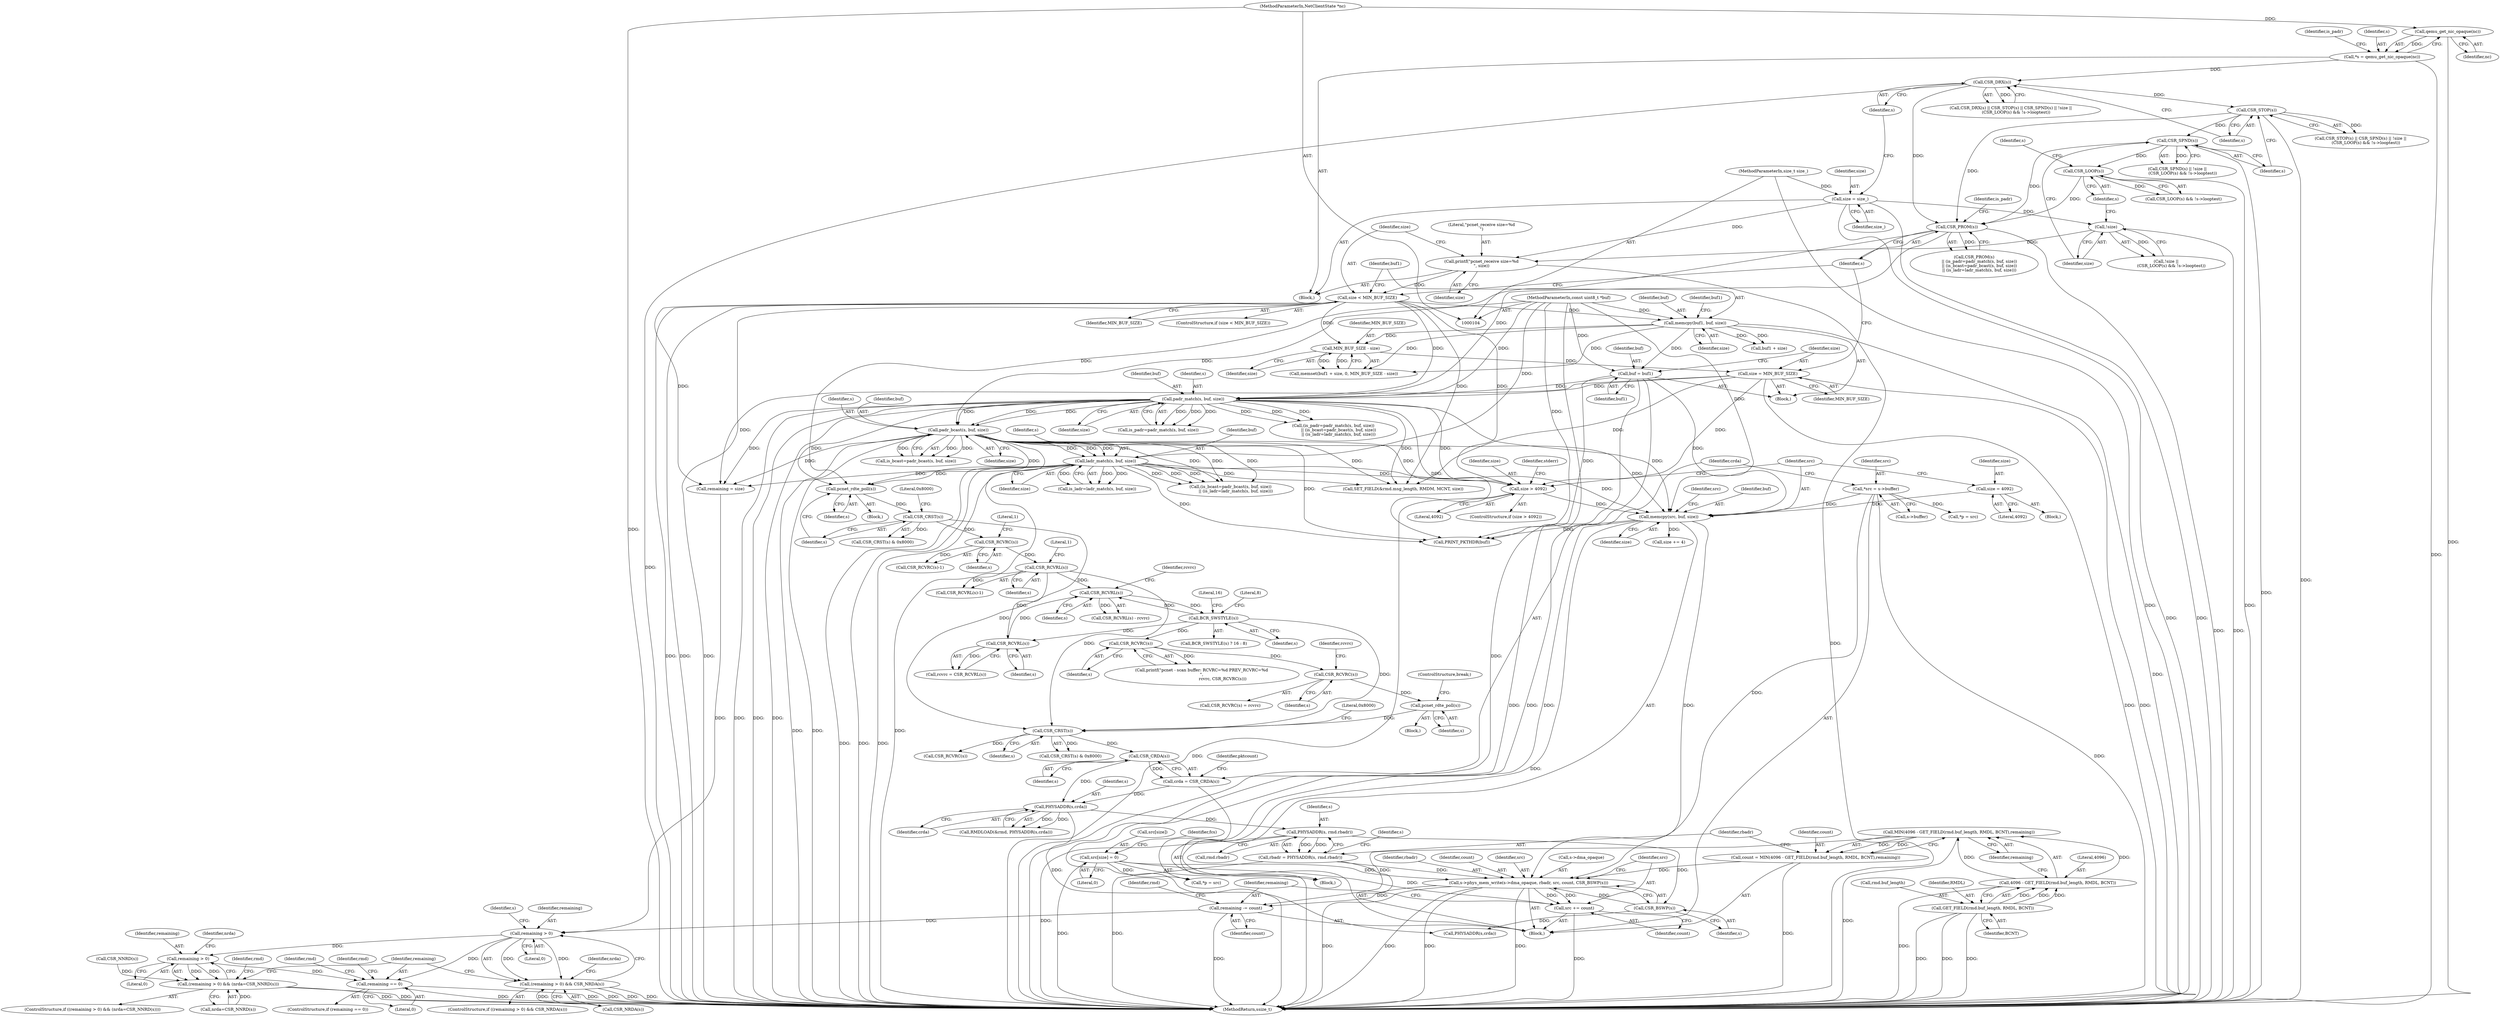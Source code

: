 digraph "0_qemu_8b98a2f07175d46c3f7217639bd5e03f2ec56343@API" {
"1000461" [label="(Call,s->phys_mem_write(s->dma_opaque, rbadr, src, count, CSR_BSWP(s)))"];
"1000454" [label="(Call,rbadr = PHYSADDR(s, rmd.rbadr))"];
"1000456" [label="(Call,PHYSADDR(s, rmd.rbadr))"];
"1000429" [label="(Call,PHYSADDR(s,crda))"];
"1000330" [label="(Call,CSR_CRDA(s))"];
"1000301" [label="(Call,CSR_CRST(s))"];
"1000238" [label="(Call,CSR_RCVRL(s))"];
"1000229" [label="(Call,CSR_RCVRC(s))"];
"1000217" [label="(Call,CSR_CRST(s))"];
"1000211" [label="(Call,pcnet_rdte_poll(s))"];
"1000188" [label="(Call,CSR_PROM(s))"];
"1000141" [label="(Call,CSR_STOP(s))"];
"1000138" [label="(Call,CSR_DRX(s))"];
"1000110" [label="(Call,*s = qemu_get_nic_opaque(nc))"];
"1000112" [label="(Call,qemu_get_nic_opaque(nc))"];
"1000105" [label="(MethodParameterIn,NetClientState *nc)"];
"1000150" [label="(Call,CSR_LOOP(s))"];
"1000144" [label="(Call,CSR_SPND(s))"];
"1000206" [label="(Call,ladr_match(s, buf, size))"];
"1000200" [label="(Call,padr_bcast(s, buf, size))"];
"1000193" [label="(Call,padr_match(s, buf, size))"];
"1000180" [label="(Call,buf = buf1)"];
"1000168" [label="(Call,memcpy(buf1, buf, size))"];
"1000106" [label="(MethodParameterIn,const uint8_t *buf)"];
"1000164" [label="(Call,size < MIN_BUF_SIZE)"];
"1000160" [label="(Call,printf(\"pcnet_receive size=%d\n\", size))"];
"1000133" [label="(Call,size = size_)"];
"1000107" [label="(MethodParameterIn,size_t size_)"];
"1000147" [label="(Call,!size)"];
"1000183" [label="(Call,size = MIN_BUF_SIZE)"];
"1000177" [label="(Call,MIN_BUF_SIZE - size)"];
"1000295" [label="(Call,pcnet_rdte_poll(s))"];
"1000292" [label="(Call,CSR_RCVRC(s))"];
"1000289" [label="(Call,CSR_RCVRC(s))"];
"1000270" [label="(Call,BCR_SWSTYLE(s))"];
"1000266" [label="(Call,CSR_RCVRL(s))"];
"1000256" [label="(Call,CSR_RCVRL(s))"];
"1000328" [label="(Call,crda = CSR_CRDA(s))"];
"1000358" [label="(Call,src[size] = 0)"];
"1000354" [label="(Call,memcpy(src, buf, size))"];
"1000322" [label="(Call,*src = s->buffer)"];
"1000351" [label="(Call,size = 4092)"];
"1000344" [label="(Call,size > 4092)"];
"1000441" [label="(Call,count = MIN(4096 - GET_FIELD(rmd.buf_length, RMDL, BCNT),remaining))"];
"1000443" [label="(Call,MIN(4096 - GET_FIELD(rmd.buf_length, RMDL, BCNT),remaining))"];
"1000444" [label="(Call,4096 - GET_FIELD(rmd.buf_length, RMDL, BCNT))"];
"1000446" [label="(Call,GET_FIELD(rmd.buf_length, RMDL, BCNT))"];
"1000468" [label="(Call,CSR_BSWP(s))"];
"1000470" [label="(Call,src += count)"];
"1000473" [label="(Call,remaining -= count)"];
"1000500" [label="(Call,remaining > 0)"];
"1000499" [label="(Call,(remaining > 0) && CSR_NRDA(s))"];
"1000537" [label="(Call,remaining > 0)"];
"1000536" [label="(Call,(remaining > 0) && (nrda=CSR_NNRD(s)))"];
"1000565" [label="(Call,remaining == 0)"];
"1000204" [label="(Call,is_ladr=ladr_match(s, buf, size))"];
"1000133" [label="(Call,size = size_)"];
"1000465" [label="(Identifier,rbadr)"];
"1000400" [label="(Call,*p = src)"];
"1000177" [label="(Call,MIN_BUF_SIZE - size)"];
"1000359" [label="(Call,src[size])"];
"1000137" [label="(Call,CSR_DRX(s) || CSR_STOP(s) || CSR_SPND(s) || !size ||\n        (CSR_LOOP(s) && !s->looptest))"];
"1000443" [label="(Call,MIN(4096 - GET_FIELD(rmd.buf_length, RMDL, BCNT),remaining))"];
"1000645" [label="(Identifier,rmd)"];
"1000134" [label="(Identifier,size)"];
"1000463" [label="(Identifier,s)"];
"1000536" [label="(Call,(remaining > 0) && (nrda=CSR_NNRD(s)))"];
"1000203" [label="(Identifier,size)"];
"1000458" [label="(Call,rmd.rbadr)"];
"1000166" [label="(Identifier,MIN_BUF_SIZE)"];
"1000257" [label="(Identifier,s)"];
"1000503" [label="(Call,CSR_NRDA(s))"];
"1000335" [label="(Identifier,pktcount)"];
"1000357" [label="(Identifier,size)"];
"1000567" [label="(Literal,0)"];
"1000187" [label="(Call,CSR_PROM(s)\n        || (is_padr=padr_match(s, buf, size))\n        || (is_bcast=padr_bcast(s, buf, size))\n        || (is_ladr=ladr_match(s, buf, size)))"];
"1000272" [label="(Literal,16)"];
"1000442" [label="(Identifier,count)"];
"1000547" [label="(Identifier,rmd)"];
"1000183" [label="(Call,size = MIN_BUF_SIZE)"];
"1000472" [label="(Identifier,count)"];
"1000201" [label="(Identifier,s)"];
"1000498" [label="(ControlStructure,if ((remaining > 0) && CSR_NRDA(s)))"];
"1000302" [label="(Identifier,s)"];
"1000301" [label="(Call,CSR_CRST(s))"];
"1000135" [label="(Identifier,size_)"];
"1000473" [label="(Call,remaining -= count)"];
"1000139" [label="(Identifier,s)"];
"1000362" [label="(Literal,0)"];
"1000180" [label="(Call,buf = buf1)"];
"1000456" [label="(Call,PHYSADDR(s, rmd.rbadr))"];
"1000297" [label="(ControlStructure,break;)"];
"1000450" [label="(Identifier,RMDL)"];
"1000268" [label="(Identifier,rcvrc)"];
"1000470" [label="(Call,src += count)"];
"1000188" [label="(Call,CSR_PROM(s))"];
"1000426" [label="(Call,RMDLOAD(&rmd, PHYSADDR(s,crda)))"];
"1000172" [label="(Call,memset(buf1 + size, 0, MIN_BUF_SIZE - size))"];
"1000179" [label="(Identifier,size)"];
"1000322" [label="(Call,*src = s->buffer)"];
"1000181" [label="(Identifier,buf)"];
"1000355" [label="(Identifier,src)"];
"1000270" [label="(Call,BCR_SWSTYLE(s))"];
"1000185" [label="(Identifier,MIN_BUF_SIZE)"];
"1000165" [label="(Identifier,size)"];
"1000209" [label="(Identifier,size)"];
"1000116" [label="(Identifier,is_padr)"];
"1000173" [label="(Call,buf1 + size)"];
"1000330" [label="(Call,CSR_CRDA(s))"];
"1000194" [label="(Identifier,s)"];
"1000564" [label="(ControlStructure,if (remaining == 0))"];
"1000541" [label="(Identifier,nrda)"];
"1000265" [label="(Call,CSR_RCVRL(s) - rcvrc)"];
"1000329" [label="(Identifier,crda)"];
"1000168" [label="(Call,memcpy(buf1, buf, size))"];
"1000542" [label="(Call,CSR_NNRD(s))"];
"1000324" [label="(Call,s->buffer)"];
"1000286" [label="(Call,printf(\"pcnet - scan buffer: RCVRC=%d PREV_RCVRC=%d\n\",\n                                rcvrc, CSR_RCVRC(s)))"];
"1000424" [label="(Call,PRINT_PKTHDR(buf))"];
"1000565" [label="(Call,remaining == 0)"];
"1000212" [label="(Identifier,s)"];
"1000230" [label="(Identifier,s)"];
"1000429" [label="(Call,PHYSADDR(s,crda))"];
"1000198" [label="(Call,is_bcast=padr_bcast(s, buf, size))"];
"1000140" [label="(Call,CSR_STOP(s) || CSR_SPND(s) || !size ||\n        (CSR_LOOP(s) && !s->looptest))"];
"1000191" [label="(Call,is_padr=padr_match(s, buf, size))"];
"1000105" [label="(MethodParameterIn,NetClientState *nc)"];
"1000162" [label="(Identifier,size)"];
"1000537" [label="(Call,remaining > 0)"];
"1000217" [label="(Call,CSR_CRST(s))"];
"1000138" [label="(Call,CSR_DRX(s))"];
"1000144" [label="(Call,CSR_SPND(s))"];
"1000229" [label="(Call,CSR_RCVRC(s))"];
"1000500" [label="(Call,remaining > 0)"];
"1000345" [label="(Identifier,size)"];
"1000189" [label="(Identifier,s)"];
"1000107" [label="(MethodParameterIn,size_t size_)"];
"1000323" [label="(Identifier,src)"];
"1000352" [label="(Identifier,size)"];
"1000446" [label="(Call,GET_FIELD(rmd.buf_length, RMDL, BCNT))"];
"1000148" [label="(Identifier,size)"];
"1000228" [label="(Call,CSR_RCVRC(s)-1)"];
"1000300" [label="(Call,CSR_CRST(s) & 0x8000)"];
"1000303" [label="(Literal,0x8000)"];
"1000154" [label="(Identifier,s)"];
"1000216" [label="(Call,CSR_CRST(s) & 0x8000)"];
"1000474" [label="(Identifier,remaining)"];
"1000444" [label="(Call,4096 - GET_FIELD(rmd.buf_length, RMDL, BCNT))"];
"1000451" [label="(Identifier,BCNT)"];
"1000540" [label="(Call,nrda=CSR_NNRD(s))"];
"1000151" [label="(Identifier,s)"];
"1000169" [label="(Identifier,buf1)"];
"1000143" [label="(Call,CSR_SPND(s) || !size ||\n        (CSR_LOOP(s) && !s->looptest))"];
"1000190" [label="(Call,(is_padr=padr_match(s, buf, size))\n        || (is_bcast=padr_bcast(s, buf, size))\n        || (is_ladr=ladr_match(s, buf, size)))"];
"1000161" [label="(Literal,\"pcnet_receive size=%d\n\")"];
"1000267" [label="(Identifier,s)"];
"1000452" [label="(Identifier,remaining)"];
"1000455" [label="(Identifier,rbadr)"];
"1000254" [label="(Call,rcvrc = CSR_RCVRL(s))"];
"1000461" [label="(Call,s->phys_mem_write(s->dma_opaque, rbadr, src, count, CSR_BSWP(s)))"];
"1000535" [label="(ControlStructure,if ((remaining > 0) && (nrda=CSR_NNRD(s))))"];
"1000285" [label="(Block,)"];
"1000291" [label="(Call,CSR_RCVRC(s) = rcvrc)"];
"1000499" [label="(Call,(remaining > 0) && CSR_NRDA(s))"];
"1000141" [label="(Call,CSR_STOP(s))"];
"1000200" [label="(Call,padr_bcast(s, buf, size))"];
"1000184" [label="(Identifier,size)"];
"1000195" [label="(Identifier,buf)"];
"1000342" [label="(Block,)"];
"1000343" [label="(ControlStructure,if (size > 4092))"];
"1000711" [label="(MethodReturn,ssize_t)"];
"1000569" [label="(Call,SET_FIELD(&rmd.msg_length, RMDM, MCNT, size))"];
"1000447" [label="(Call,rmd.buf_length)"];
"1000142" [label="(Identifier,s)"];
"1000292" [label="(Call,CSR_RCVRC(s))"];
"1000110" [label="(Call,*s = qemu_get_nic_opaque(nc))"];
"1000269" [label="(Call,BCR_SWSTYLE(s) ? 16 : 8)"];
"1000441" [label="(Call,count = MIN(4096 - GET_FIELD(rmd.buf_length, RMDL, BCNT),remaining))"];
"1000240" [label="(Literal,1)"];
"1000266" [label="(Call,CSR_RCVRL(s))"];
"1000211" [label="(Call,pcnet_rdte_poll(s))"];
"1000344" [label="(Call,size > 4092)"];
"1000108" [label="(Block,)"];
"1000197" [label="(Call,(is_bcast=padr_bcast(s, buf, size))\n        || (is_ladr=ladr_match(s, buf, size)))"];
"1000475" [label="(Identifier,count)"];
"1000468" [label="(Call,CSR_BSWP(s))"];
"1000431" [label="(Identifier,crda)"];
"1000170" [label="(Identifier,buf)"];
"1000146" [label="(Call,!size ||\n        (CSR_LOOP(s) && !s->looptest))"];
"1000290" [label="(Identifier,s)"];
"1000112" [label="(Call,qemu_get_nic_opaque(nc))"];
"1000351" [label="(Call,size = 4092)"];
"1000494" [label="(Call,remaining = size)"];
"1000346" [label="(Literal,4092)"];
"1000196" [label="(Identifier,size)"];
"1000502" [label="(Literal,0)"];
"1000271" [label="(Identifier,s)"];
"1000149" [label="(Call,CSR_LOOP(s) && !s->looptest)"];
"1000238" [label="(Call,CSR_RCVRL(s))"];
"1000163" [label="(ControlStructure,if (size < MIN_BUF_SIZE))"];
"1000349" [label="(Identifier,stderr)"];
"1000293" [label="(Identifier,s)"];
"1000479" [label="(Identifier,rmd)"];
"1000445" [label="(Literal,4096)"];
"1000539" [label="(Literal,0)"];
"1000538" [label="(Identifier,remaining)"];
"1000365" [label="(Identifier,fcs)"];
"1000467" [label="(Identifier,count)"];
"1000572" [label="(Identifier,rmd)"];
"1000147" [label="(Call,!size)"];
"1000471" [label="(Identifier,src)"];
"1000193" [label="(Call,padr_match(s, buf, size))"];
"1000207" [label="(Identifier,s)"];
"1000320" [label="(Block,)"];
"1000347" [label="(Block,)"];
"1000294" [label="(Identifier,rcvrc)"];
"1000192" [label="(Identifier,is_padr)"];
"1000289" [label="(Call,CSR_RCVRC(s))"];
"1000239" [label="(Identifier,s)"];
"1000150" [label="(Call,CSR_LOOP(s))"];
"1000454" [label="(Call,rbadr = PHYSADDR(s, rmd.rbadr))"];
"1000218" [label="(Identifier,s)"];
"1000469" [label="(Identifier,s)"];
"1000210" [label="(Block,)"];
"1000368" [label="(Call,*p = src)"];
"1000295" [label="(Call,pcnet_rdte_poll(s))"];
"1000390" [label="(Call,size += 4)"];
"1000296" [label="(Identifier,s)"];
"1000354" [label="(Call,memcpy(src, buf, size))"];
"1000164" [label="(Call,size < MIN_BUF_SIZE)"];
"1000182" [label="(Identifier,buf1)"];
"1000174" [label="(Identifier,buf1)"];
"1000508" [label="(Identifier,nrda)"];
"1000256" [label="(Call,CSR_RCVRL(s))"];
"1000219" [label="(Literal,0x8000)"];
"1000145" [label="(Identifier,s)"];
"1000171" [label="(Identifier,size)"];
"1000457" [label="(Identifier,s)"];
"1000178" [label="(Identifier,MIN_BUF_SIZE)"];
"1000501" [label="(Identifier,remaining)"];
"1000328" [label="(Call,crda = CSR_CRDA(s))"];
"1000566" [label="(Identifier,remaining)"];
"1000487" [label="(Call,PHYSADDR(s,crda))"];
"1000466" [label="(Identifier,src)"];
"1000106" [label="(MethodParameterIn,const uint8_t *buf)"];
"1000273" [label="(Literal,8)"];
"1000358" [label="(Call,src[size] = 0)"];
"1000111" [label="(Identifier,s)"];
"1000231" [label="(Literal,1)"];
"1000356" [label="(Identifier,buf)"];
"1000237" [label="(Call,CSR_RCVRL(s)-1)"];
"1000206" [label="(Call,ladr_match(s, buf, size))"];
"1000331" [label="(Identifier,s)"];
"1000113" [label="(Identifier,nc)"];
"1000430" [label="(Identifier,s)"];
"1000504" [label="(Identifier,s)"];
"1000360" [label="(Identifier,src)"];
"1000208" [label="(Identifier,buf)"];
"1000307" [label="(Call,CSR_RCVRC(s))"];
"1000462" [label="(Call,s->dma_opaque)"];
"1000160" [label="(Call,printf(\"pcnet_receive size=%d\n\", size))"];
"1000202" [label="(Identifier,buf)"];
"1000353" [label="(Literal,4092)"];
"1000167" [label="(Block,)"];
"1000461" -> "1000320"  [label="AST: "];
"1000461" -> "1000468"  [label="CFG: "];
"1000462" -> "1000461"  [label="AST: "];
"1000465" -> "1000461"  [label="AST: "];
"1000466" -> "1000461"  [label="AST: "];
"1000467" -> "1000461"  [label="AST: "];
"1000468" -> "1000461"  [label="AST: "];
"1000471" -> "1000461"  [label="CFG: "];
"1000461" -> "1000711"  [label="DDG: "];
"1000461" -> "1000711"  [label="DDG: "];
"1000461" -> "1000711"  [label="DDG: "];
"1000461" -> "1000711"  [label="DDG: "];
"1000454" -> "1000461"  [label="DDG: "];
"1000358" -> "1000461"  [label="DDG: "];
"1000354" -> "1000461"  [label="DDG: "];
"1000322" -> "1000461"  [label="DDG: "];
"1000441" -> "1000461"  [label="DDG: "];
"1000468" -> "1000461"  [label="DDG: "];
"1000461" -> "1000470"  [label="DDG: "];
"1000461" -> "1000470"  [label="DDG: "];
"1000461" -> "1000473"  [label="DDG: "];
"1000454" -> "1000320"  [label="AST: "];
"1000454" -> "1000456"  [label="CFG: "];
"1000455" -> "1000454"  [label="AST: "];
"1000456" -> "1000454"  [label="AST: "];
"1000463" -> "1000454"  [label="CFG: "];
"1000454" -> "1000711"  [label="DDG: "];
"1000456" -> "1000454"  [label="DDG: "];
"1000456" -> "1000454"  [label="DDG: "];
"1000456" -> "1000458"  [label="CFG: "];
"1000457" -> "1000456"  [label="AST: "];
"1000458" -> "1000456"  [label="AST: "];
"1000456" -> "1000711"  [label="DDG: "];
"1000429" -> "1000456"  [label="DDG: "];
"1000456" -> "1000468"  [label="DDG: "];
"1000429" -> "1000426"  [label="AST: "];
"1000429" -> "1000431"  [label="CFG: "];
"1000430" -> "1000429"  [label="AST: "];
"1000431" -> "1000429"  [label="AST: "];
"1000426" -> "1000429"  [label="CFG: "];
"1000429" -> "1000426"  [label="DDG: "];
"1000429" -> "1000426"  [label="DDG: "];
"1000330" -> "1000429"  [label="DDG: "];
"1000328" -> "1000429"  [label="DDG: "];
"1000429" -> "1000487"  [label="DDG: "];
"1000330" -> "1000328"  [label="AST: "];
"1000330" -> "1000331"  [label="CFG: "];
"1000331" -> "1000330"  [label="AST: "];
"1000328" -> "1000330"  [label="CFG: "];
"1000330" -> "1000328"  [label="DDG: "];
"1000301" -> "1000330"  [label="DDG: "];
"1000301" -> "1000300"  [label="AST: "];
"1000301" -> "1000302"  [label="CFG: "];
"1000302" -> "1000301"  [label="AST: "];
"1000303" -> "1000301"  [label="CFG: "];
"1000301" -> "1000300"  [label="DDG: "];
"1000238" -> "1000301"  [label="DDG: "];
"1000295" -> "1000301"  [label="DDG: "];
"1000217" -> "1000301"  [label="DDG: "];
"1000270" -> "1000301"  [label="DDG: "];
"1000301" -> "1000307"  [label="DDG: "];
"1000238" -> "1000237"  [label="AST: "];
"1000238" -> "1000239"  [label="CFG: "];
"1000239" -> "1000238"  [label="AST: "];
"1000240" -> "1000238"  [label="CFG: "];
"1000238" -> "1000237"  [label="DDG: "];
"1000229" -> "1000238"  [label="DDG: "];
"1000238" -> "1000256"  [label="DDG: "];
"1000238" -> "1000266"  [label="DDG: "];
"1000229" -> "1000228"  [label="AST: "];
"1000229" -> "1000230"  [label="CFG: "];
"1000230" -> "1000229"  [label="AST: "];
"1000231" -> "1000229"  [label="CFG: "];
"1000229" -> "1000228"  [label="DDG: "];
"1000217" -> "1000229"  [label="DDG: "];
"1000217" -> "1000216"  [label="AST: "];
"1000217" -> "1000218"  [label="CFG: "];
"1000218" -> "1000217"  [label="AST: "];
"1000219" -> "1000217"  [label="CFG: "];
"1000217" -> "1000216"  [label="DDG: "];
"1000211" -> "1000217"  [label="DDG: "];
"1000211" -> "1000210"  [label="AST: "];
"1000211" -> "1000212"  [label="CFG: "];
"1000212" -> "1000211"  [label="AST: "];
"1000218" -> "1000211"  [label="CFG: "];
"1000188" -> "1000211"  [label="DDG: "];
"1000206" -> "1000211"  [label="DDG: "];
"1000193" -> "1000211"  [label="DDG: "];
"1000200" -> "1000211"  [label="DDG: "];
"1000188" -> "1000187"  [label="AST: "];
"1000188" -> "1000189"  [label="CFG: "];
"1000189" -> "1000188"  [label="AST: "];
"1000192" -> "1000188"  [label="CFG: "];
"1000187" -> "1000188"  [label="CFG: "];
"1000188" -> "1000711"  [label="DDG: "];
"1000188" -> "1000187"  [label="DDG: "];
"1000141" -> "1000188"  [label="DDG: "];
"1000150" -> "1000188"  [label="DDG: "];
"1000138" -> "1000188"  [label="DDG: "];
"1000144" -> "1000188"  [label="DDG: "];
"1000188" -> "1000193"  [label="DDG: "];
"1000141" -> "1000140"  [label="AST: "];
"1000141" -> "1000142"  [label="CFG: "];
"1000142" -> "1000141"  [label="AST: "];
"1000145" -> "1000141"  [label="CFG: "];
"1000140" -> "1000141"  [label="CFG: "];
"1000141" -> "1000711"  [label="DDG: "];
"1000141" -> "1000140"  [label="DDG: "];
"1000138" -> "1000141"  [label="DDG: "];
"1000141" -> "1000144"  [label="DDG: "];
"1000138" -> "1000137"  [label="AST: "];
"1000138" -> "1000139"  [label="CFG: "];
"1000139" -> "1000138"  [label="AST: "];
"1000142" -> "1000138"  [label="CFG: "];
"1000137" -> "1000138"  [label="CFG: "];
"1000138" -> "1000711"  [label="DDG: "];
"1000138" -> "1000137"  [label="DDG: "];
"1000110" -> "1000138"  [label="DDG: "];
"1000110" -> "1000108"  [label="AST: "];
"1000110" -> "1000112"  [label="CFG: "];
"1000111" -> "1000110"  [label="AST: "];
"1000112" -> "1000110"  [label="AST: "];
"1000116" -> "1000110"  [label="CFG: "];
"1000110" -> "1000711"  [label="DDG: "];
"1000112" -> "1000110"  [label="DDG: "];
"1000112" -> "1000113"  [label="CFG: "];
"1000113" -> "1000112"  [label="AST: "];
"1000112" -> "1000711"  [label="DDG: "];
"1000105" -> "1000112"  [label="DDG: "];
"1000105" -> "1000104"  [label="AST: "];
"1000105" -> "1000711"  [label="DDG: "];
"1000150" -> "1000149"  [label="AST: "];
"1000150" -> "1000151"  [label="CFG: "];
"1000151" -> "1000150"  [label="AST: "];
"1000154" -> "1000150"  [label="CFG: "];
"1000149" -> "1000150"  [label="CFG: "];
"1000150" -> "1000711"  [label="DDG: "];
"1000150" -> "1000149"  [label="DDG: "];
"1000144" -> "1000150"  [label="DDG: "];
"1000144" -> "1000143"  [label="AST: "];
"1000144" -> "1000145"  [label="CFG: "];
"1000145" -> "1000144"  [label="AST: "];
"1000148" -> "1000144"  [label="CFG: "];
"1000143" -> "1000144"  [label="CFG: "];
"1000144" -> "1000711"  [label="DDG: "];
"1000144" -> "1000143"  [label="DDG: "];
"1000206" -> "1000204"  [label="AST: "];
"1000206" -> "1000209"  [label="CFG: "];
"1000207" -> "1000206"  [label="AST: "];
"1000208" -> "1000206"  [label="AST: "];
"1000209" -> "1000206"  [label="AST: "];
"1000204" -> "1000206"  [label="CFG: "];
"1000206" -> "1000711"  [label="DDG: "];
"1000206" -> "1000711"  [label="DDG: "];
"1000206" -> "1000711"  [label="DDG: "];
"1000206" -> "1000197"  [label="DDG: "];
"1000206" -> "1000197"  [label="DDG: "];
"1000206" -> "1000197"  [label="DDG: "];
"1000206" -> "1000204"  [label="DDG: "];
"1000206" -> "1000204"  [label="DDG: "];
"1000206" -> "1000204"  [label="DDG: "];
"1000200" -> "1000206"  [label="DDG: "];
"1000200" -> "1000206"  [label="DDG: "];
"1000200" -> "1000206"  [label="DDG: "];
"1000106" -> "1000206"  [label="DDG: "];
"1000206" -> "1000344"  [label="DDG: "];
"1000206" -> "1000354"  [label="DDG: "];
"1000206" -> "1000424"  [label="DDG: "];
"1000206" -> "1000494"  [label="DDG: "];
"1000206" -> "1000569"  [label="DDG: "];
"1000200" -> "1000198"  [label="AST: "];
"1000200" -> "1000203"  [label="CFG: "];
"1000201" -> "1000200"  [label="AST: "];
"1000202" -> "1000200"  [label="AST: "];
"1000203" -> "1000200"  [label="AST: "];
"1000198" -> "1000200"  [label="CFG: "];
"1000200" -> "1000711"  [label="DDG: "];
"1000200" -> "1000711"  [label="DDG: "];
"1000200" -> "1000711"  [label="DDG: "];
"1000200" -> "1000197"  [label="DDG: "];
"1000200" -> "1000197"  [label="DDG: "];
"1000200" -> "1000197"  [label="DDG: "];
"1000200" -> "1000198"  [label="DDG: "];
"1000200" -> "1000198"  [label="DDG: "];
"1000200" -> "1000198"  [label="DDG: "];
"1000193" -> "1000200"  [label="DDG: "];
"1000193" -> "1000200"  [label="DDG: "];
"1000193" -> "1000200"  [label="DDG: "];
"1000106" -> "1000200"  [label="DDG: "];
"1000200" -> "1000344"  [label="DDG: "];
"1000200" -> "1000354"  [label="DDG: "];
"1000200" -> "1000424"  [label="DDG: "];
"1000200" -> "1000494"  [label="DDG: "];
"1000200" -> "1000569"  [label="DDG: "];
"1000193" -> "1000191"  [label="AST: "];
"1000193" -> "1000196"  [label="CFG: "];
"1000194" -> "1000193"  [label="AST: "];
"1000195" -> "1000193"  [label="AST: "];
"1000196" -> "1000193"  [label="AST: "];
"1000191" -> "1000193"  [label="CFG: "];
"1000193" -> "1000711"  [label="DDG: "];
"1000193" -> "1000711"  [label="DDG: "];
"1000193" -> "1000711"  [label="DDG: "];
"1000193" -> "1000190"  [label="DDG: "];
"1000193" -> "1000190"  [label="DDG: "];
"1000193" -> "1000190"  [label="DDG: "];
"1000193" -> "1000191"  [label="DDG: "];
"1000193" -> "1000191"  [label="DDG: "];
"1000193" -> "1000191"  [label="DDG: "];
"1000180" -> "1000193"  [label="DDG: "];
"1000106" -> "1000193"  [label="DDG: "];
"1000183" -> "1000193"  [label="DDG: "];
"1000164" -> "1000193"  [label="DDG: "];
"1000193" -> "1000344"  [label="DDG: "];
"1000193" -> "1000354"  [label="DDG: "];
"1000193" -> "1000424"  [label="DDG: "];
"1000193" -> "1000494"  [label="DDG: "];
"1000193" -> "1000569"  [label="DDG: "];
"1000180" -> "1000167"  [label="AST: "];
"1000180" -> "1000182"  [label="CFG: "];
"1000181" -> "1000180"  [label="AST: "];
"1000182" -> "1000180"  [label="AST: "];
"1000184" -> "1000180"  [label="CFG: "];
"1000180" -> "1000711"  [label="DDG: "];
"1000180" -> "1000711"  [label="DDG: "];
"1000168" -> "1000180"  [label="DDG: "];
"1000106" -> "1000180"  [label="DDG: "];
"1000180" -> "1000354"  [label="DDG: "];
"1000180" -> "1000424"  [label="DDG: "];
"1000168" -> "1000167"  [label="AST: "];
"1000168" -> "1000171"  [label="CFG: "];
"1000169" -> "1000168"  [label="AST: "];
"1000170" -> "1000168"  [label="AST: "];
"1000171" -> "1000168"  [label="AST: "];
"1000174" -> "1000168"  [label="CFG: "];
"1000168" -> "1000711"  [label="DDG: "];
"1000106" -> "1000168"  [label="DDG: "];
"1000164" -> "1000168"  [label="DDG: "];
"1000168" -> "1000172"  [label="DDG: "];
"1000168" -> "1000172"  [label="DDG: "];
"1000168" -> "1000173"  [label="DDG: "];
"1000168" -> "1000173"  [label="DDG: "];
"1000168" -> "1000177"  [label="DDG: "];
"1000106" -> "1000104"  [label="AST: "];
"1000106" -> "1000711"  [label="DDG: "];
"1000106" -> "1000354"  [label="DDG: "];
"1000106" -> "1000424"  [label="DDG: "];
"1000164" -> "1000163"  [label="AST: "];
"1000164" -> "1000166"  [label="CFG: "];
"1000165" -> "1000164"  [label="AST: "];
"1000166" -> "1000164"  [label="AST: "];
"1000169" -> "1000164"  [label="CFG: "];
"1000189" -> "1000164"  [label="CFG: "];
"1000164" -> "1000711"  [label="DDG: "];
"1000164" -> "1000711"  [label="DDG: "];
"1000164" -> "1000711"  [label="DDG: "];
"1000160" -> "1000164"  [label="DDG: "];
"1000164" -> "1000177"  [label="DDG: "];
"1000164" -> "1000344"  [label="DDG: "];
"1000164" -> "1000494"  [label="DDG: "];
"1000164" -> "1000569"  [label="DDG: "];
"1000160" -> "1000108"  [label="AST: "];
"1000160" -> "1000162"  [label="CFG: "];
"1000161" -> "1000160"  [label="AST: "];
"1000162" -> "1000160"  [label="AST: "];
"1000165" -> "1000160"  [label="CFG: "];
"1000160" -> "1000711"  [label="DDG: "];
"1000133" -> "1000160"  [label="DDG: "];
"1000147" -> "1000160"  [label="DDG: "];
"1000133" -> "1000108"  [label="AST: "];
"1000133" -> "1000135"  [label="CFG: "];
"1000134" -> "1000133"  [label="AST: "];
"1000135" -> "1000133"  [label="AST: "];
"1000139" -> "1000133"  [label="CFG: "];
"1000133" -> "1000711"  [label="DDG: "];
"1000133" -> "1000711"  [label="DDG: "];
"1000107" -> "1000133"  [label="DDG: "];
"1000133" -> "1000147"  [label="DDG: "];
"1000107" -> "1000104"  [label="AST: "];
"1000107" -> "1000711"  [label="DDG: "];
"1000147" -> "1000146"  [label="AST: "];
"1000147" -> "1000148"  [label="CFG: "];
"1000148" -> "1000147"  [label="AST: "];
"1000151" -> "1000147"  [label="CFG: "];
"1000146" -> "1000147"  [label="CFG: "];
"1000147" -> "1000711"  [label="DDG: "];
"1000147" -> "1000146"  [label="DDG: "];
"1000183" -> "1000167"  [label="AST: "];
"1000183" -> "1000185"  [label="CFG: "];
"1000184" -> "1000183"  [label="AST: "];
"1000185" -> "1000183"  [label="AST: "];
"1000189" -> "1000183"  [label="CFG: "];
"1000183" -> "1000711"  [label="DDG: "];
"1000183" -> "1000711"  [label="DDG: "];
"1000177" -> "1000183"  [label="DDG: "];
"1000183" -> "1000344"  [label="DDG: "];
"1000183" -> "1000494"  [label="DDG: "];
"1000183" -> "1000569"  [label="DDG: "];
"1000177" -> "1000172"  [label="AST: "];
"1000177" -> "1000179"  [label="CFG: "];
"1000178" -> "1000177"  [label="AST: "];
"1000179" -> "1000177"  [label="AST: "];
"1000172" -> "1000177"  [label="CFG: "];
"1000177" -> "1000172"  [label="DDG: "];
"1000177" -> "1000172"  [label="DDG: "];
"1000295" -> "1000285"  [label="AST: "];
"1000295" -> "1000296"  [label="CFG: "];
"1000296" -> "1000295"  [label="AST: "];
"1000297" -> "1000295"  [label="CFG: "];
"1000292" -> "1000295"  [label="DDG: "];
"1000292" -> "1000291"  [label="AST: "];
"1000292" -> "1000293"  [label="CFG: "];
"1000293" -> "1000292"  [label="AST: "];
"1000294" -> "1000292"  [label="CFG: "];
"1000289" -> "1000292"  [label="DDG: "];
"1000289" -> "1000286"  [label="AST: "];
"1000289" -> "1000290"  [label="CFG: "];
"1000290" -> "1000289"  [label="AST: "];
"1000286" -> "1000289"  [label="CFG: "];
"1000289" -> "1000286"  [label="DDG: "];
"1000270" -> "1000289"  [label="DDG: "];
"1000270" -> "1000269"  [label="AST: "];
"1000270" -> "1000271"  [label="CFG: "];
"1000271" -> "1000270"  [label="AST: "];
"1000272" -> "1000270"  [label="CFG: "];
"1000273" -> "1000270"  [label="CFG: "];
"1000270" -> "1000256"  [label="DDG: "];
"1000270" -> "1000266"  [label="DDG: "];
"1000266" -> "1000270"  [label="DDG: "];
"1000266" -> "1000265"  [label="AST: "];
"1000266" -> "1000267"  [label="CFG: "];
"1000267" -> "1000266"  [label="AST: "];
"1000268" -> "1000266"  [label="CFG: "];
"1000266" -> "1000265"  [label="DDG: "];
"1000256" -> "1000266"  [label="DDG: "];
"1000256" -> "1000254"  [label="AST: "];
"1000256" -> "1000257"  [label="CFG: "];
"1000257" -> "1000256"  [label="AST: "];
"1000254" -> "1000256"  [label="CFG: "];
"1000256" -> "1000254"  [label="DDG: "];
"1000328" -> "1000320"  [label="AST: "];
"1000329" -> "1000328"  [label="AST: "];
"1000335" -> "1000328"  [label="CFG: "];
"1000358" -> "1000342"  [label="AST: "];
"1000358" -> "1000362"  [label="CFG: "];
"1000359" -> "1000358"  [label="AST: "];
"1000362" -> "1000358"  [label="AST: "];
"1000365" -> "1000358"  [label="CFG: "];
"1000358" -> "1000711"  [label="DDG: "];
"1000358" -> "1000368"  [label="DDG: "];
"1000358" -> "1000470"  [label="DDG: "];
"1000354" -> "1000342"  [label="AST: "];
"1000354" -> "1000357"  [label="CFG: "];
"1000355" -> "1000354"  [label="AST: "];
"1000356" -> "1000354"  [label="AST: "];
"1000357" -> "1000354"  [label="AST: "];
"1000360" -> "1000354"  [label="CFG: "];
"1000354" -> "1000711"  [label="DDG: "];
"1000322" -> "1000354"  [label="DDG: "];
"1000351" -> "1000354"  [label="DDG: "];
"1000344" -> "1000354"  [label="DDG: "];
"1000354" -> "1000368"  [label="DDG: "];
"1000354" -> "1000390"  [label="DDG: "];
"1000354" -> "1000424"  [label="DDG: "];
"1000322" -> "1000320"  [label="AST: "];
"1000322" -> "1000324"  [label="CFG: "];
"1000323" -> "1000322"  [label="AST: "];
"1000324" -> "1000322"  [label="AST: "];
"1000329" -> "1000322"  [label="CFG: "];
"1000322" -> "1000711"  [label="DDG: "];
"1000322" -> "1000400"  [label="DDG: "];
"1000351" -> "1000347"  [label="AST: "];
"1000351" -> "1000353"  [label="CFG: "];
"1000352" -> "1000351"  [label="AST: "];
"1000353" -> "1000351"  [label="AST: "];
"1000355" -> "1000351"  [label="CFG: "];
"1000344" -> "1000343"  [label="AST: "];
"1000344" -> "1000346"  [label="CFG: "];
"1000345" -> "1000344"  [label="AST: "];
"1000346" -> "1000344"  [label="AST: "];
"1000349" -> "1000344"  [label="CFG: "];
"1000355" -> "1000344"  [label="CFG: "];
"1000344" -> "1000711"  [label="DDG: "];
"1000441" -> "1000320"  [label="AST: "];
"1000441" -> "1000443"  [label="CFG: "];
"1000442" -> "1000441"  [label="AST: "];
"1000443" -> "1000441"  [label="AST: "];
"1000455" -> "1000441"  [label="CFG: "];
"1000441" -> "1000711"  [label="DDG: "];
"1000443" -> "1000441"  [label="DDG: "];
"1000443" -> "1000441"  [label="DDG: "];
"1000443" -> "1000452"  [label="CFG: "];
"1000444" -> "1000443"  [label="AST: "];
"1000452" -> "1000443"  [label="AST: "];
"1000443" -> "1000711"  [label="DDG: "];
"1000444" -> "1000443"  [label="DDG: "];
"1000444" -> "1000443"  [label="DDG: "];
"1000443" -> "1000473"  [label="DDG: "];
"1000444" -> "1000446"  [label="CFG: "];
"1000445" -> "1000444"  [label="AST: "];
"1000446" -> "1000444"  [label="AST: "];
"1000452" -> "1000444"  [label="CFG: "];
"1000444" -> "1000711"  [label="DDG: "];
"1000446" -> "1000444"  [label="DDG: "];
"1000446" -> "1000444"  [label="DDG: "];
"1000446" -> "1000444"  [label="DDG: "];
"1000446" -> "1000451"  [label="CFG: "];
"1000447" -> "1000446"  [label="AST: "];
"1000450" -> "1000446"  [label="AST: "];
"1000451" -> "1000446"  [label="AST: "];
"1000446" -> "1000711"  [label="DDG: "];
"1000446" -> "1000711"  [label="DDG: "];
"1000446" -> "1000711"  [label="DDG: "];
"1000468" -> "1000469"  [label="CFG: "];
"1000469" -> "1000468"  [label="AST: "];
"1000468" -> "1000487"  [label="DDG: "];
"1000470" -> "1000320"  [label="AST: "];
"1000470" -> "1000472"  [label="CFG: "];
"1000471" -> "1000470"  [label="AST: "];
"1000472" -> "1000470"  [label="AST: "];
"1000474" -> "1000470"  [label="CFG: "];
"1000470" -> "1000711"  [label="DDG: "];
"1000473" -> "1000320"  [label="AST: "];
"1000473" -> "1000475"  [label="CFG: "];
"1000474" -> "1000473"  [label="AST: "];
"1000475" -> "1000473"  [label="AST: "];
"1000479" -> "1000473"  [label="CFG: "];
"1000473" -> "1000711"  [label="DDG: "];
"1000473" -> "1000500"  [label="DDG: "];
"1000500" -> "1000499"  [label="AST: "];
"1000500" -> "1000502"  [label="CFG: "];
"1000501" -> "1000500"  [label="AST: "];
"1000502" -> "1000500"  [label="AST: "];
"1000504" -> "1000500"  [label="CFG: "];
"1000499" -> "1000500"  [label="CFG: "];
"1000500" -> "1000499"  [label="DDG: "];
"1000500" -> "1000499"  [label="DDG: "];
"1000494" -> "1000500"  [label="DDG: "];
"1000500" -> "1000537"  [label="DDG: "];
"1000500" -> "1000565"  [label="DDG: "];
"1000499" -> "1000498"  [label="AST: "];
"1000499" -> "1000503"  [label="CFG: "];
"1000503" -> "1000499"  [label="AST: "];
"1000508" -> "1000499"  [label="CFG: "];
"1000566" -> "1000499"  [label="CFG: "];
"1000499" -> "1000711"  [label="DDG: "];
"1000499" -> "1000711"  [label="DDG: "];
"1000499" -> "1000711"  [label="DDG: "];
"1000503" -> "1000499"  [label="DDG: "];
"1000537" -> "1000536"  [label="AST: "];
"1000537" -> "1000539"  [label="CFG: "];
"1000538" -> "1000537"  [label="AST: "];
"1000539" -> "1000537"  [label="AST: "];
"1000541" -> "1000537"  [label="CFG: "];
"1000536" -> "1000537"  [label="CFG: "];
"1000537" -> "1000536"  [label="DDG: "];
"1000537" -> "1000536"  [label="DDG: "];
"1000537" -> "1000565"  [label="DDG: "];
"1000536" -> "1000535"  [label="AST: "];
"1000536" -> "1000540"  [label="CFG: "];
"1000540" -> "1000536"  [label="AST: "];
"1000547" -> "1000536"  [label="CFG: "];
"1000566" -> "1000536"  [label="CFG: "];
"1000536" -> "1000711"  [label="DDG: "];
"1000536" -> "1000711"  [label="DDG: "];
"1000540" -> "1000536"  [label="DDG: "];
"1000542" -> "1000536"  [label="DDG: "];
"1000565" -> "1000564"  [label="AST: "];
"1000565" -> "1000567"  [label="CFG: "];
"1000566" -> "1000565"  [label="AST: "];
"1000567" -> "1000565"  [label="AST: "];
"1000572" -> "1000565"  [label="CFG: "];
"1000645" -> "1000565"  [label="CFG: "];
"1000565" -> "1000711"  [label="DDG: "];
"1000565" -> "1000711"  [label="DDG: "];
}

